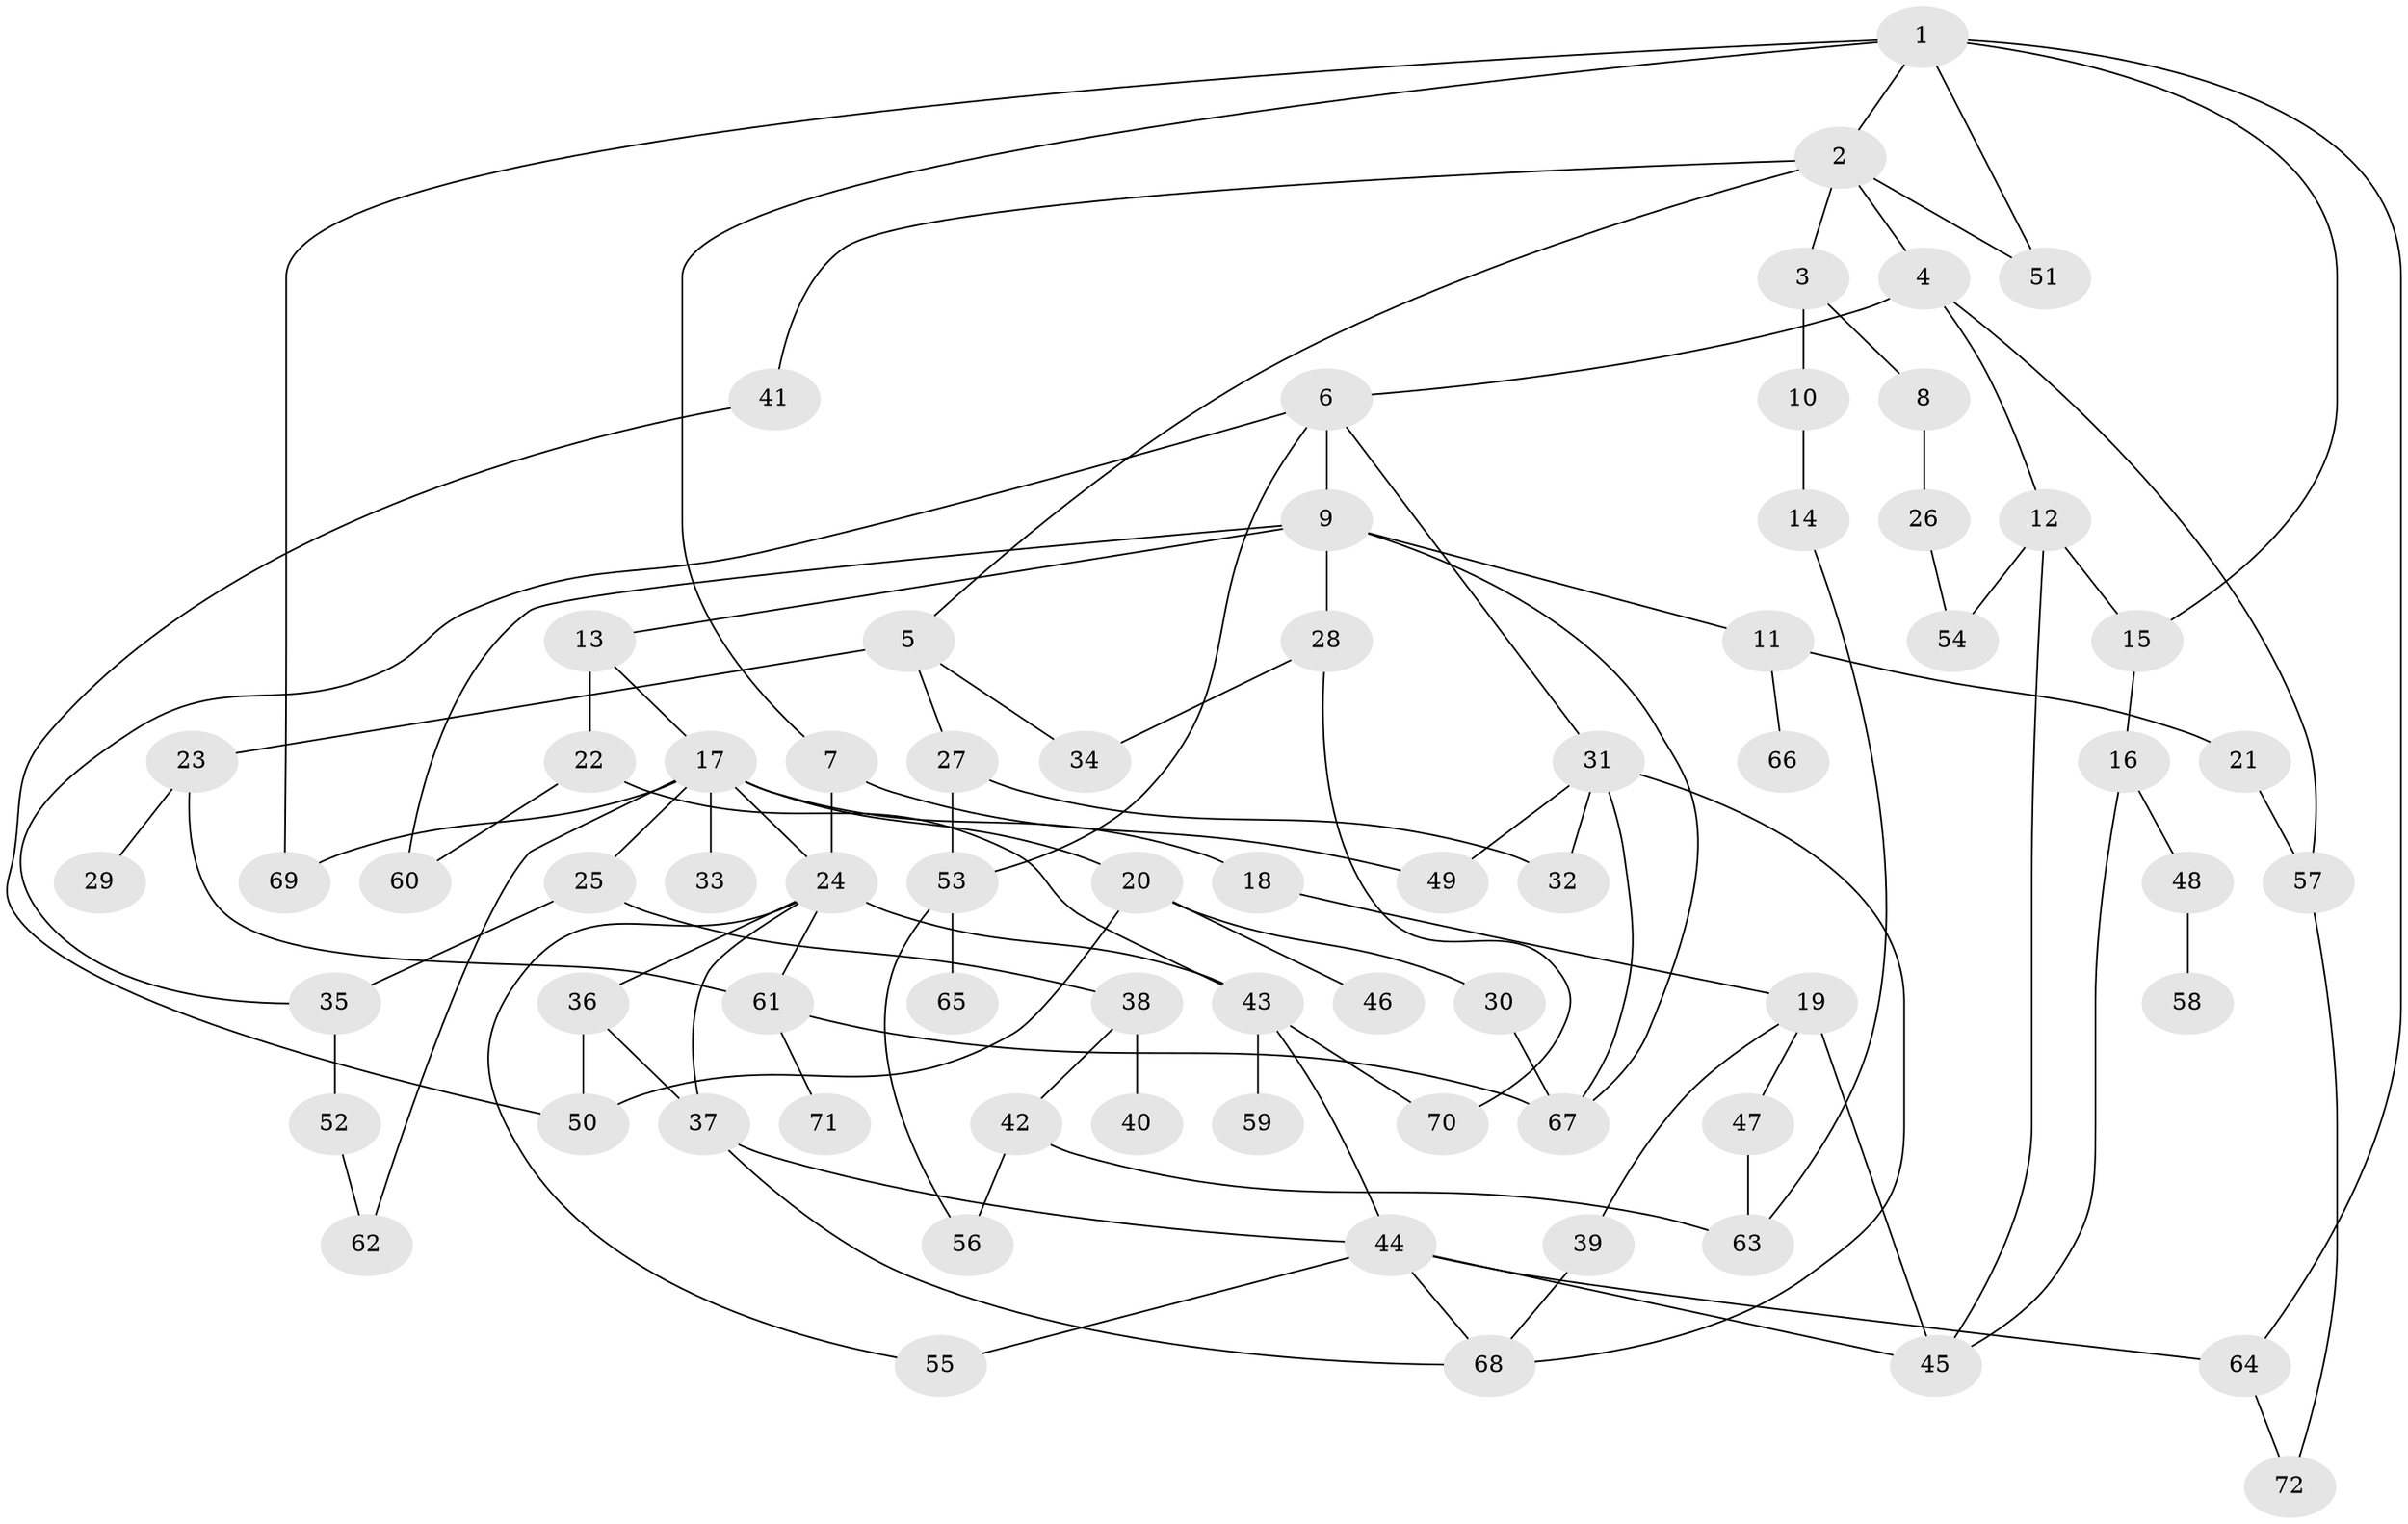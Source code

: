// coarse degree distribution, {6: 0.04081632653061224, 5: 0.12244897959183673, 3: 0.1836734693877551, 7: 0.08163265306122448, 2: 0.3469387755102041, 8: 0.02040816326530612, 4: 0.061224489795918366, 1: 0.14285714285714285}
// Generated by graph-tools (version 1.1) at 2025/23/03/03/25 07:23:32]
// undirected, 72 vertices, 106 edges
graph export_dot {
graph [start="1"]
  node [color=gray90,style=filled];
  1;
  2;
  3;
  4;
  5;
  6;
  7;
  8;
  9;
  10;
  11;
  12;
  13;
  14;
  15;
  16;
  17;
  18;
  19;
  20;
  21;
  22;
  23;
  24;
  25;
  26;
  27;
  28;
  29;
  30;
  31;
  32;
  33;
  34;
  35;
  36;
  37;
  38;
  39;
  40;
  41;
  42;
  43;
  44;
  45;
  46;
  47;
  48;
  49;
  50;
  51;
  52;
  53;
  54;
  55;
  56;
  57;
  58;
  59;
  60;
  61;
  62;
  63;
  64;
  65;
  66;
  67;
  68;
  69;
  70;
  71;
  72;
  1 -- 2;
  1 -- 7;
  1 -- 15;
  1 -- 51;
  1 -- 69;
  1 -- 64;
  2 -- 3;
  2 -- 4;
  2 -- 5;
  2 -- 41;
  2 -- 51;
  3 -- 8;
  3 -- 10;
  4 -- 6;
  4 -- 12;
  4 -- 57;
  5 -- 23;
  5 -- 27;
  5 -- 34;
  6 -- 9;
  6 -- 31;
  6 -- 35;
  6 -- 53;
  7 -- 49;
  7 -- 24;
  8 -- 26;
  9 -- 11;
  9 -- 13;
  9 -- 28;
  9 -- 67;
  9 -- 60;
  10 -- 14;
  11 -- 21;
  11 -- 66;
  12 -- 45;
  12 -- 54;
  12 -- 15;
  13 -- 17;
  13 -- 22;
  14 -- 63;
  15 -- 16;
  16 -- 48;
  16 -- 45;
  17 -- 18;
  17 -- 20;
  17 -- 24;
  17 -- 25;
  17 -- 33;
  17 -- 62;
  17 -- 69;
  18 -- 19;
  19 -- 39;
  19 -- 47;
  19 -- 45;
  20 -- 30;
  20 -- 46;
  20 -- 50;
  21 -- 57;
  22 -- 43;
  22 -- 60;
  23 -- 29;
  23 -- 61;
  24 -- 36;
  24 -- 55;
  24 -- 61;
  24 -- 43;
  24 -- 37;
  25 -- 38;
  25 -- 35;
  26 -- 54;
  27 -- 32;
  27 -- 53;
  28 -- 34;
  28 -- 70;
  30 -- 67;
  31 -- 49;
  31 -- 67;
  31 -- 32;
  31 -- 68;
  35 -- 52;
  36 -- 37;
  36 -- 50;
  37 -- 44;
  37 -- 68;
  38 -- 40;
  38 -- 42;
  39 -- 68;
  41 -- 50;
  42 -- 56;
  42 -- 63;
  43 -- 59;
  43 -- 70;
  43 -- 44;
  44 -- 64;
  44 -- 68;
  44 -- 55;
  44 -- 45;
  47 -- 63;
  48 -- 58;
  52 -- 62;
  53 -- 65;
  53 -- 56;
  57 -- 72;
  61 -- 71;
  61 -- 67;
  64 -- 72;
}
